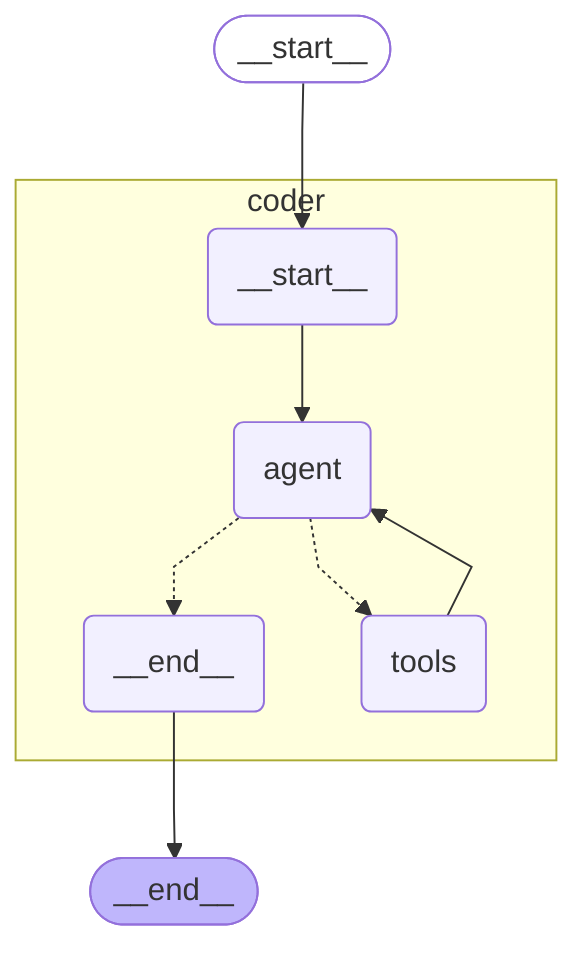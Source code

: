 ---
config:
  flowchart:
    curve: linear
---
graph TD;
	__start__([<p>__start__</p>]):::first
	__end__([<p>__end__</p>]):::last
	__start__ --> coder___start__;
	coder___end__ --> __end__;
	subgraph coder
	coder___start__(<p>__start__</p>)
	coder_agent(agent)
	coder_tools(tools)
	coder___end__(<p>__end__</p>)
	coder___start__ --> coder_agent;
	coder_tools --> coder_agent;
	coder_agent -.-> coder_tools;
	coder_agent -.-> coder___end__;
	end
	classDef default fill:#f2f0ff,line-height:1.2
	classDef first fill-opacity:0
	classDef last fill:#bfb6fc